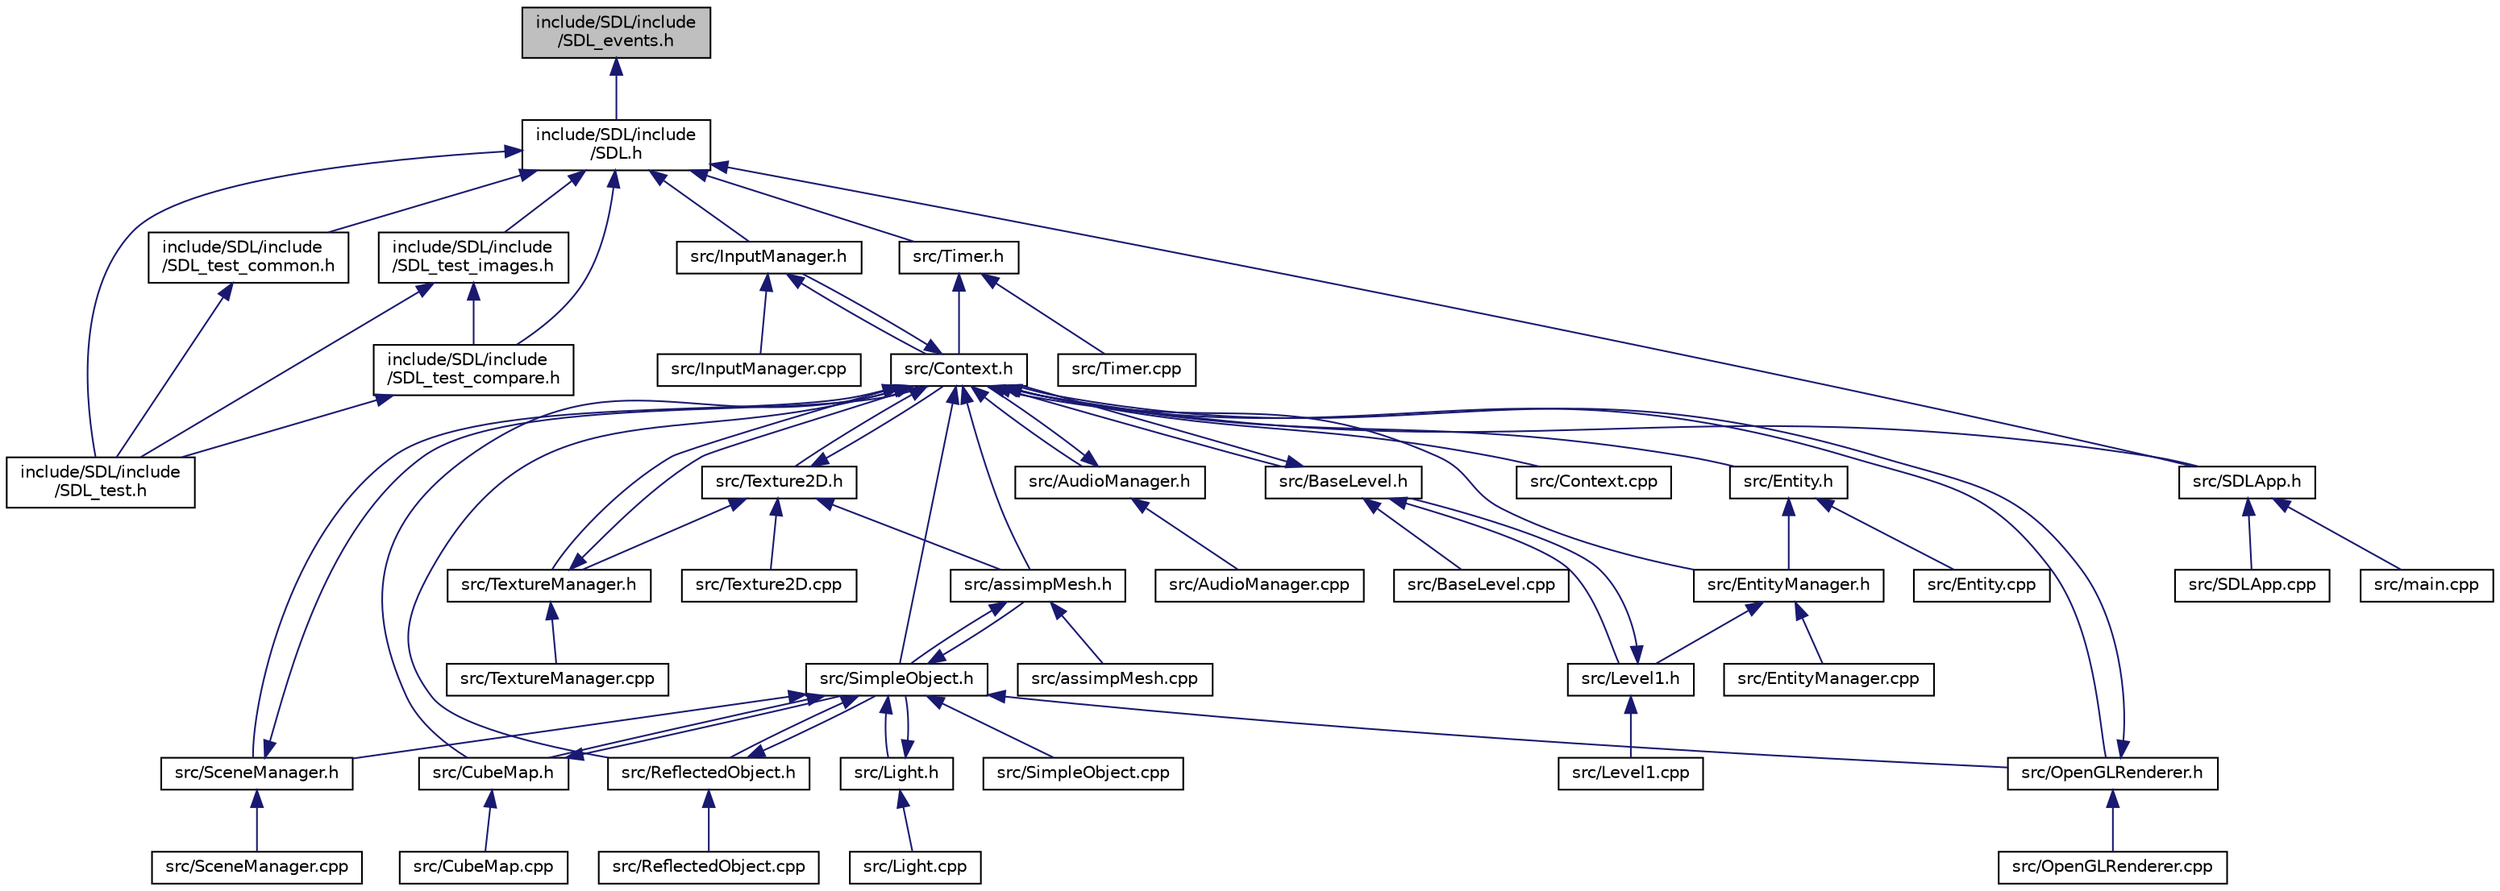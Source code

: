 digraph "include/SDL/include/SDL_events.h"
{
  edge [fontname="Helvetica",fontsize="10",labelfontname="Helvetica",labelfontsize="10"];
  node [fontname="Helvetica",fontsize="10",shape=record];
  Node1 [label="include/SDL/include\l/SDL_events.h",height=0.2,width=0.4,color="black", fillcolor="grey75", style="filled" fontcolor="black"];
  Node1 -> Node2 [dir="back",color="midnightblue",fontsize="10",style="solid"];
  Node2 [label="include/SDL/include\l/SDL.h",height=0.2,width=0.4,color="black", fillcolor="white", style="filled",URL="$_s_d_l_8h.html"];
  Node2 -> Node3 [dir="back",color="midnightblue",fontsize="10",style="solid"];
  Node3 [label="include/SDL/include\l/SDL_test.h",height=0.2,width=0.4,color="black", fillcolor="white", style="filled",URL="$_s_d_l__test_8h.html"];
  Node2 -> Node4 [dir="back",color="midnightblue",fontsize="10",style="solid"];
  Node4 [label="include/SDL/include\l/SDL_test_common.h",height=0.2,width=0.4,color="black", fillcolor="white", style="filled",URL="$_s_d_l__test__common_8h.html"];
  Node4 -> Node3 [dir="back",color="midnightblue",fontsize="10",style="solid"];
  Node2 -> Node5 [dir="back",color="midnightblue",fontsize="10",style="solid"];
  Node5 [label="include/SDL/include\l/SDL_test_images.h",height=0.2,width=0.4,color="black", fillcolor="white", style="filled",URL="$_s_d_l__test__images_8h.html"];
  Node5 -> Node3 [dir="back",color="midnightblue",fontsize="10",style="solid"];
  Node5 -> Node6 [dir="back",color="midnightblue",fontsize="10",style="solid"];
  Node6 [label="include/SDL/include\l/SDL_test_compare.h",height=0.2,width=0.4,color="black", fillcolor="white", style="filled",URL="$_s_d_l__test__compare_8h.html"];
  Node6 -> Node3 [dir="back",color="midnightblue",fontsize="10",style="solid"];
  Node2 -> Node6 [dir="back",color="midnightblue",fontsize="10",style="solid"];
  Node2 -> Node7 [dir="back",color="midnightblue",fontsize="10",style="solid"];
  Node7 [label="src/InputManager.h",height=0.2,width=0.4,color="black", fillcolor="white", style="filled",URL="$_input_manager_8h.html"];
  Node7 -> Node8 [dir="back",color="midnightblue",fontsize="10",style="solid"];
  Node8 [label="src/Context.h",height=0.2,width=0.4,color="black", fillcolor="white", style="filled",URL="$_context_8h.html"];
  Node8 -> Node9 [dir="back",color="midnightblue",fontsize="10",style="solid"];
  Node9 [label="src/assimpMesh.h",height=0.2,width=0.4,color="black", fillcolor="white", style="filled",URL="$assimp_mesh_8h.html"];
  Node9 -> Node10 [dir="back",color="midnightblue",fontsize="10",style="solid"];
  Node10 [label="src/assimpMesh.cpp",height=0.2,width=0.4,color="black", fillcolor="white", style="filled",URL="$assimp_mesh_8cpp.html"];
  Node9 -> Node11 [dir="back",color="midnightblue",fontsize="10",style="solid"];
  Node11 [label="src/SimpleObject.h",height=0.2,width=0.4,color="black", fillcolor="white", style="filled",URL="$_simple_object_8h.html"];
  Node11 -> Node12 [dir="back",color="midnightblue",fontsize="10",style="solid"];
  Node12 [label="src/OpenGLRenderer.h",height=0.2,width=0.4,color="black", fillcolor="white", style="filled",URL="$_open_g_l_renderer_8h.html"];
  Node12 -> Node8 [dir="back",color="midnightblue",fontsize="10",style="solid"];
  Node12 -> Node13 [dir="back",color="midnightblue",fontsize="10",style="solid"];
  Node13 [label="src/OpenGLRenderer.cpp",height=0.2,width=0.4,color="black", fillcolor="white", style="filled",URL="$_open_g_l_renderer_8cpp.html"];
  Node11 -> Node14 [dir="back",color="midnightblue",fontsize="10",style="solid"];
  Node14 [label="src/Light.h",height=0.2,width=0.4,color="black", fillcolor="white", style="filled",URL="$src_2light_8h.html"];
  Node14 -> Node11 [dir="back",color="midnightblue",fontsize="10",style="solid"];
  Node14 -> Node15 [dir="back",color="midnightblue",fontsize="10",style="solid"];
  Node15 [label="src/Light.cpp",height=0.2,width=0.4,color="black", fillcolor="white", style="filled",URL="$_light_8cpp.html"];
  Node11 -> Node16 [dir="back",color="midnightblue",fontsize="10",style="solid"];
  Node16 [label="src/CubeMap.h",height=0.2,width=0.4,color="black", fillcolor="white", style="filled",URL="$_cube_map_8h.html"];
  Node16 -> Node11 [dir="back",color="midnightblue",fontsize="10",style="solid"];
  Node16 -> Node17 [dir="back",color="midnightblue",fontsize="10",style="solid"];
  Node17 [label="src/CubeMap.cpp",height=0.2,width=0.4,color="black", fillcolor="white", style="filled",URL="$_cube_map_8cpp.html"];
  Node11 -> Node18 [dir="back",color="midnightblue",fontsize="10",style="solid"];
  Node18 [label="src/ReflectedObject.h",height=0.2,width=0.4,color="black", fillcolor="white", style="filled",URL="$_reflected_object_8h.html"];
  Node18 -> Node11 [dir="back",color="midnightblue",fontsize="10",style="solid"];
  Node18 -> Node19 [dir="back",color="midnightblue",fontsize="10",style="solid"];
  Node19 [label="src/ReflectedObject.cpp",height=0.2,width=0.4,color="black", fillcolor="white", style="filled",URL="$_reflected_object_8cpp.html"];
  Node11 -> Node20 [dir="back",color="midnightblue",fontsize="10",style="solid"];
  Node20 [label="src/SceneManager.h",height=0.2,width=0.4,color="black", fillcolor="white", style="filled",URL="$_scene_manager_8h.html"];
  Node20 -> Node8 [dir="back",color="midnightblue",fontsize="10",style="solid"];
  Node20 -> Node21 [dir="back",color="midnightblue",fontsize="10",style="solid"];
  Node21 [label="src/SceneManager.cpp",height=0.2,width=0.4,color="black", fillcolor="white", style="filled",URL="$_scene_manager_8cpp.html"];
  Node11 -> Node9 [dir="back",color="midnightblue",fontsize="10",style="solid"];
  Node11 -> Node22 [dir="back",color="midnightblue",fontsize="10",style="solid"];
  Node22 [label="src/SimpleObject.cpp",height=0.2,width=0.4,color="black", fillcolor="white", style="filled",URL="$_simple_object_8cpp.html"];
  Node8 -> Node23 [dir="back",color="midnightblue",fontsize="10",style="solid"];
  Node23 [label="src/AudioManager.h",height=0.2,width=0.4,color="black", fillcolor="white", style="filled",URL="$_audio_manager_8h.html"];
  Node23 -> Node8 [dir="back",color="midnightblue",fontsize="10",style="solid"];
  Node23 -> Node24 [dir="back",color="midnightblue",fontsize="10",style="solid"];
  Node24 [label="src/AudioManager.cpp",height=0.2,width=0.4,color="black", fillcolor="white", style="filled",URL="$_audio_manager_8cpp.html"];
  Node8 -> Node7 [dir="back",color="midnightblue",fontsize="10",style="solid"];
  Node8 -> Node12 [dir="back",color="midnightblue",fontsize="10",style="solid"];
  Node8 -> Node11 [dir="back",color="midnightblue",fontsize="10",style="solid"];
  Node8 -> Node16 [dir="back",color="midnightblue",fontsize="10",style="solid"];
  Node8 -> Node18 [dir="back",color="midnightblue",fontsize="10",style="solid"];
  Node8 -> Node20 [dir="back",color="midnightblue",fontsize="10",style="solid"];
  Node8 -> Node25 [dir="back",color="midnightblue",fontsize="10",style="solid"];
  Node25 [label="src/BaseLevel.h",height=0.2,width=0.4,color="black", fillcolor="white", style="filled",URL="$_base_level_8h.html"];
  Node25 -> Node8 [dir="back",color="midnightblue",fontsize="10",style="solid"];
  Node25 -> Node26 [dir="back",color="midnightblue",fontsize="10",style="solid"];
  Node26 [label="src/Level1.h",height=0.2,width=0.4,color="black", fillcolor="white", style="filled",URL="$_level1_8h.html"];
  Node26 -> Node25 [dir="back",color="midnightblue",fontsize="10",style="solid"];
  Node26 -> Node27 [dir="back",color="midnightblue",fontsize="10",style="solid"];
  Node27 [label="src/Level1.cpp",height=0.2,width=0.4,color="black", fillcolor="white", style="filled",URL="$_level1_8cpp.html"];
  Node25 -> Node28 [dir="back",color="midnightblue",fontsize="10",style="solid"];
  Node28 [label="src/BaseLevel.cpp",height=0.2,width=0.4,color="black", fillcolor="white", style="filled",URL="$_base_level_8cpp.html"];
  Node8 -> Node29 [dir="back",color="midnightblue",fontsize="10",style="solid"];
  Node29 [label="src/EntityManager.h",height=0.2,width=0.4,color="black", fillcolor="white", style="filled",URL="$_entity_manager_8h.html"];
  Node29 -> Node26 [dir="back",color="midnightblue",fontsize="10",style="solid"];
  Node29 -> Node30 [dir="back",color="midnightblue",fontsize="10",style="solid"];
  Node30 [label="src/EntityManager.cpp",height=0.2,width=0.4,color="black", fillcolor="white", style="filled",URL="$_entity_manager_8cpp.html"];
  Node8 -> Node31 [dir="back",color="midnightblue",fontsize="10",style="solid"];
  Node31 [label="src/Entity.h",height=0.2,width=0.4,color="black", fillcolor="white", style="filled",URL="$_entity_8h.html"];
  Node31 -> Node29 [dir="back",color="midnightblue",fontsize="10",style="solid"];
  Node31 -> Node32 [dir="back",color="midnightblue",fontsize="10",style="solid"];
  Node32 [label="src/Entity.cpp",height=0.2,width=0.4,color="black", fillcolor="white", style="filled",URL="$_entity_8cpp.html"];
  Node8 -> Node33 [dir="back",color="midnightblue",fontsize="10",style="solid"];
  Node33 [label="src/Texture2D.h",height=0.2,width=0.4,color="black", fillcolor="white", style="filled",URL="$_texture2_d_8h.html"];
  Node33 -> Node8 [dir="back",color="midnightblue",fontsize="10",style="solid"];
  Node33 -> Node34 [dir="back",color="midnightblue",fontsize="10",style="solid"];
  Node34 [label="src/TextureManager.h",height=0.2,width=0.4,color="black", fillcolor="white", style="filled",URL="$_texture_manager_8h.html"];
  Node34 -> Node8 [dir="back",color="midnightblue",fontsize="10",style="solid"];
  Node34 -> Node35 [dir="back",color="midnightblue",fontsize="10",style="solid"];
  Node35 [label="src/TextureManager.cpp",height=0.2,width=0.4,color="black", fillcolor="white", style="filled",URL="$_texture_manager_8cpp.html"];
  Node33 -> Node9 [dir="back",color="midnightblue",fontsize="10",style="solid"];
  Node33 -> Node36 [dir="back",color="midnightblue",fontsize="10",style="solid"];
  Node36 [label="src/Texture2D.cpp",height=0.2,width=0.4,color="black", fillcolor="white", style="filled",URL="$_texture2_d_8cpp.html"];
  Node8 -> Node34 [dir="back",color="midnightblue",fontsize="10",style="solid"];
  Node8 -> Node37 [dir="back",color="midnightblue",fontsize="10",style="solid"];
  Node37 [label="src/Context.cpp",height=0.2,width=0.4,color="black", fillcolor="white", style="filled",URL="$_context_8cpp.html"];
  Node8 -> Node38 [dir="back",color="midnightblue",fontsize="10",style="solid"];
  Node38 [label="src/SDLApp.h",height=0.2,width=0.4,color="black", fillcolor="white", style="filled",URL="$_s_d_l_app_8h.html"];
  Node38 -> Node39 [dir="back",color="midnightblue",fontsize="10",style="solid"];
  Node39 [label="src/main.cpp",height=0.2,width=0.4,color="black", fillcolor="white", style="filled",URL="$main_8cpp.html"];
  Node38 -> Node40 [dir="back",color="midnightblue",fontsize="10",style="solid"];
  Node40 [label="src/SDLApp.cpp",height=0.2,width=0.4,color="black", fillcolor="white", style="filled",URL="$_s_d_l_app_8cpp.html"];
  Node7 -> Node41 [dir="back",color="midnightblue",fontsize="10",style="solid"];
  Node41 [label="src/InputManager.cpp",height=0.2,width=0.4,color="black", fillcolor="white", style="filled",URL="$_input_manager_8cpp.html"];
  Node2 -> Node42 [dir="back",color="midnightblue",fontsize="10",style="solid"];
  Node42 [label="src/Timer.h",height=0.2,width=0.4,color="black", fillcolor="white", style="filled",URL="$_timer_8h.html"];
  Node42 -> Node8 [dir="back",color="midnightblue",fontsize="10",style="solid"];
  Node42 -> Node43 [dir="back",color="midnightblue",fontsize="10",style="solid"];
  Node43 [label="src/Timer.cpp",height=0.2,width=0.4,color="black", fillcolor="white", style="filled",URL="$_timer_8cpp.html"];
  Node2 -> Node38 [dir="back",color="midnightblue",fontsize="10",style="solid"];
}
